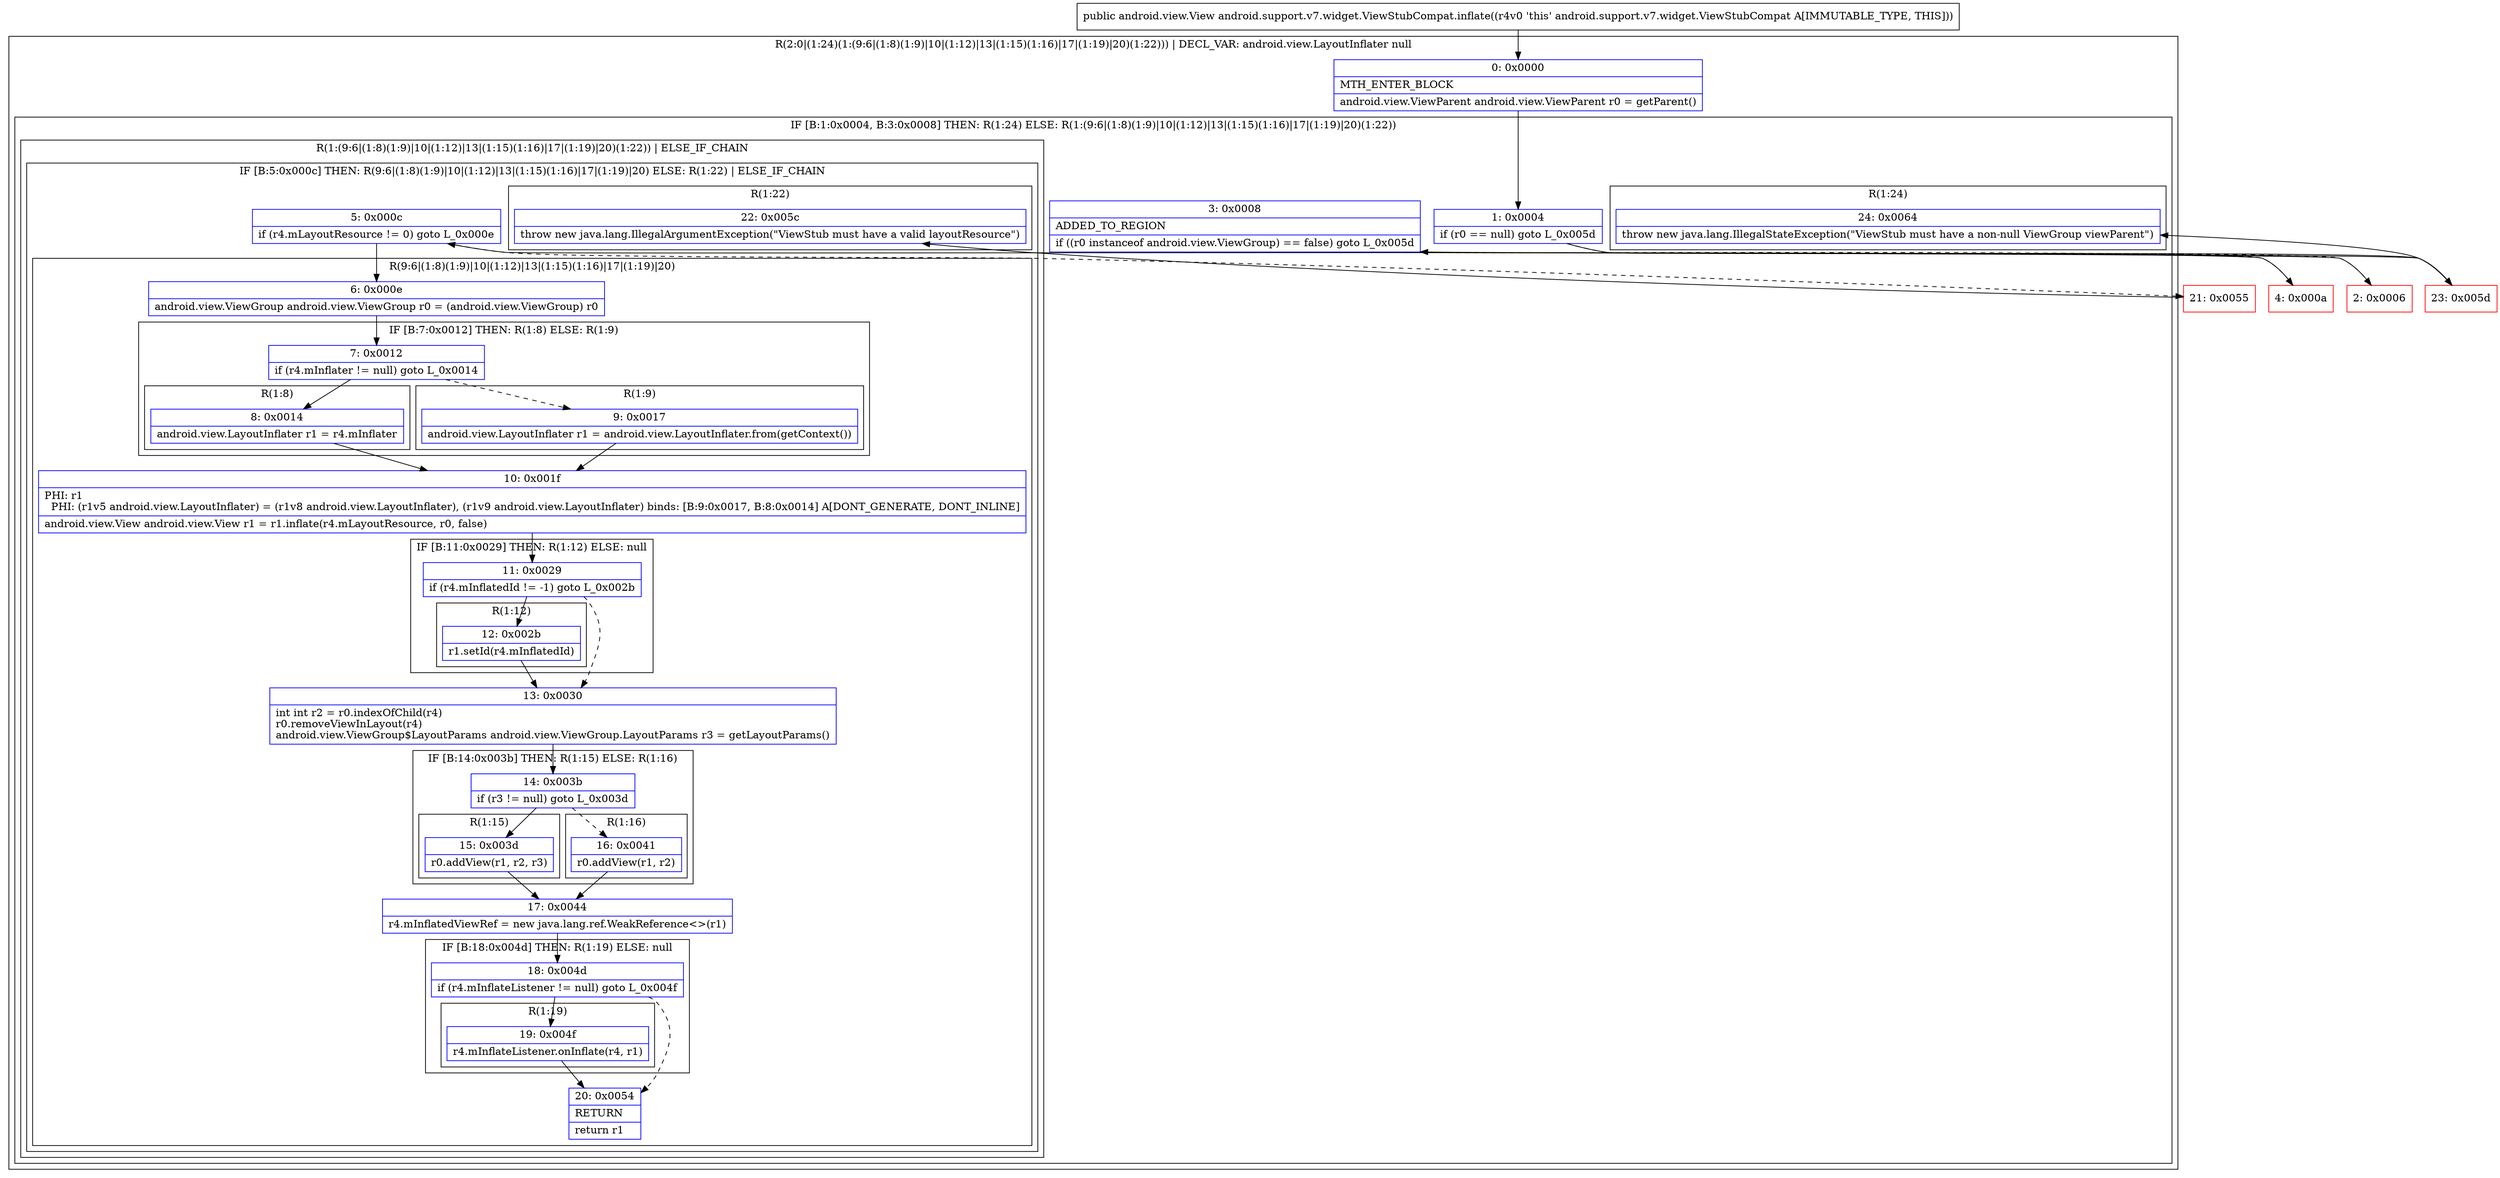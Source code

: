 digraph "CFG forandroid.support.v7.widget.ViewStubCompat.inflate()Landroid\/view\/View;" {
subgraph cluster_Region_395847679 {
label = "R(2:0|(1:24)(1:(9:6|(1:8)(1:9)|10|(1:12)|13|(1:15)(1:16)|17|(1:19)|20)(1:22))) | DECL_VAR: android.view.LayoutInflater null\l";
node [shape=record,color=blue];
Node_0 [shape=record,label="{0\:\ 0x0000|MTH_ENTER_BLOCK\l|android.view.ViewParent android.view.ViewParent r0 = getParent()\l}"];
subgraph cluster_IfRegion_1446416168 {
label = "IF [B:1:0x0004, B:3:0x0008] THEN: R(1:24) ELSE: R(1:(9:6|(1:8)(1:9)|10|(1:12)|13|(1:15)(1:16)|17|(1:19)|20)(1:22))";
node [shape=record,color=blue];
Node_1 [shape=record,label="{1\:\ 0x0004|if (r0 == null) goto L_0x005d\l}"];
Node_3 [shape=record,label="{3\:\ 0x0008|ADDED_TO_REGION\l|if ((r0 instanceof android.view.ViewGroup) == false) goto L_0x005d\l}"];
subgraph cluster_Region_526588100 {
label = "R(1:24)";
node [shape=record,color=blue];
Node_24 [shape=record,label="{24\:\ 0x0064|throw new java.lang.IllegalStateException(\"ViewStub must have a non\-null ViewGroup viewParent\")\l}"];
}
subgraph cluster_Region_448704545 {
label = "R(1:(9:6|(1:8)(1:9)|10|(1:12)|13|(1:15)(1:16)|17|(1:19)|20)(1:22)) | ELSE_IF_CHAIN\l";
node [shape=record,color=blue];
subgraph cluster_IfRegion_21257211 {
label = "IF [B:5:0x000c] THEN: R(9:6|(1:8)(1:9)|10|(1:12)|13|(1:15)(1:16)|17|(1:19)|20) ELSE: R(1:22) | ELSE_IF_CHAIN\l";
node [shape=record,color=blue];
Node_5 [shape=record,label="{5\:\ 0x000c|if (r4.mLayoutResource != 0) goto L_0x000e\l}"];
subgraph cluster_Region_208345410 {
label = "R(9:6|(1:8)(1:9)|10|(1:12)|13|(1:15)(1:16)|17|(1:19)|20)";
node [shape=record,color=blue];
Node_6 [shape=record,label="{6\:\ 0x000e|android.view.ViewGroup android.view.ViewGroup r0 = (android.view.ViewGroup) r0\l}"];
subgraph cluster_IfRegion_1080374802 {
label = "IF [B:7:0x0012] THEN: R(1:8) ELSE: R(1:9)";
node [shape=record,color=blue];
Node_7 [shape=record,label="{7\:\ 0x0012|if (r4.mInflater != null) goto L_0x0014\l}"];
subgraph cluster_Region_1200766328 {
label = "R(1:8)";
node [shape=record,color=blue];
Node_8 [shape=record,label="{8\:\ 0x0014|android.view.LayoutInflater r1 = r4.mInflater\l}"];
}
subgraph cluster_Region_333940559 {
label = "R(1:9)";
node [shape=record,color=blue];
Node_9 [shape=record,label="{9\:\ 0x0017|android.view.LayoutInflater r1 = android.view.LayoutInflater.from(getContext())\l}"];
}
}
Node_10 [shape=record,label="{10\:\ 0x001f|PHI: r1 \l  PHI: (r1v5 android.view.LayoutInflater) = (r1v8 android.view.LayoutInflater), (r1v9 android.view.LayoutInflater) binds: [B:9:0x0017, B:8:0x0014] A[DONT_GENERATE, DONT_INLINE]\l|android.view.View android.view.View r1 = r1.inflate(r4.mLayoutResource, r0, false)\l}"];
subgraph cluster_IfRegion_1204270050 {
label = "IF [B:11:0x0029] THEN: R(1:12) ELSE: null";
node [shape=record,color=blue];
Node_11 [shape=record,label="{11\:\ 0x0029|if (r4.mInflatedId != \-1) goto L_0x002b\l}"];
subgraph cluster_Region_998236441 {
label = "R(1:12)";
node [shape=record,color=blue];
Node_12 [shape=record,label="{12\:\ 0x002b|r1.setId(r4.mInflatedId)\l}"];
}
}
Node_13 [shape=record,label="{13\:\ 0x0030|int int r2 = r0.indexOfChild(r4)\lr0.removeViewInLayout(r4)\landroid.view.ViewGroup$LayoutParams android.view.ViewGroup.LayoutParams r3 = getLayoutParams()\l}"];
subgraph cluster_IfRegion_891994125 {
label = "IF [B:14:0x003b] THEN: R(1:15) ELSE: R(1:16)";
node [shape=record,color=blue];
Node_14 [shape=record,label="{14\:\ 0x003b|if (r3 != null) goto L_0x003d\l}"];
subgraph cluster_Region_666596694 {
label = "R(1:15)";
node [shape=record,color=blue];
Node_15 [shape=record,label="{15\:\ 0x003d|r0.addView(r1, r2, r3)\l}"];
}
subgraph cluster_Region_1900677505 {
label = "R(1:16)";
node [shape=record,color=blue];
Node_16 [shape=record,label="{16\:\ 0x0041|r0.addView(r1, r2)\l}"];
}
}
Node_17 [shape=record,label="{17\:\ 0x0044|r4.mInflatedViewRef = new java.lang.ref.WeakReference\<\>(r1)\l}"];
subgraph cluster_IfRegion_680995971 {
label = "IF [B:18:0x004d] THEN: R(1:19) ELSE: null";
node [shape=record,color=blue];
Node_18 [shape=record,label="{18\:\ 0x004d|if (r4.mInflateListener != null) goto L_0x004f\l}"];
subgraph cluster_Region_442036726 {
label = "R(1:19)";
node [shape=record,color=blue];
Node_19 [shape=record,label="{19\:\ 0x004f|r4.mInflateListener.onInflate(r4, r1)\l}"];
}
}
Node_20 [shape=record,label="{20\:\ 0x0054|RETURN\l|return r1\l}"];
}
subgraph cluster_Region_196026857 {
label = "R(1:22)";
node [shape=record,color=blue];
Node_22 [shape=record,label="{22\:\ 0x005c|throw new java.lang.IllegalArgumentException(\"ViewStub must have a valid layoutResource\")\l}"];
}
}
}
}
}
Node_2 [shape=record,color=red,label="{2\:\ 0x0006}"];
Node_4 [shape=record,color=red,label="{4\:\ 0x000a}"];
Node_21 [shape=record,color=red,label="{21\:\ 0x0055}"];
Node_23 [shape=record,color=red,label="{23\:\ 0x005d}"];
MethodNode[shape=record,label="{public android.view.View android.support.v7.widget.ViewStubCompat.inflate((r4v0 'this' android.support.v7.widget.ViewStubCompat A[IMMUTABLE_TYPE, THIS])) }"];
MethodNode -> Node_0;
Node_0 -> Node_1;
Node_1 -> Node_2[style=dashed];
Node_1 -> Node_23;
Node_3 -> Node_4[style=dashed];
Node_3 -> Node_23;
Node_5 -> Node_6;
Node_5 -> Node_21[style=dashed];
Node_6 -> Node_7;
Node_7 -> Node_8;
Node_7 -> Node_9[style=dashed];
Node_8 -> Node_10;
Node_9 -> Node_10;
Node_10 -> Node_11;
Node_11 -> Node_12;
Node_11 -> Node_13[style=dashed];
Node_12 -> Node_13;
Node_13 -> Node_14;
Node_14 -> Node_15;
Node_14 -> Node_16[style=dashed];
Node_15 -> Node_17;
Node_16 -> Node_17;
Node_17 -> Node_18;
Node_18 -> Node_19;
Node_18 -> Node_20[style=dashed];
Node_19 -> Node_20;
Node_2 -> Node_3;
Node_4 -> Node_5;
Node_21 -> Node_22;
Node_23 -> Node_24;
}

